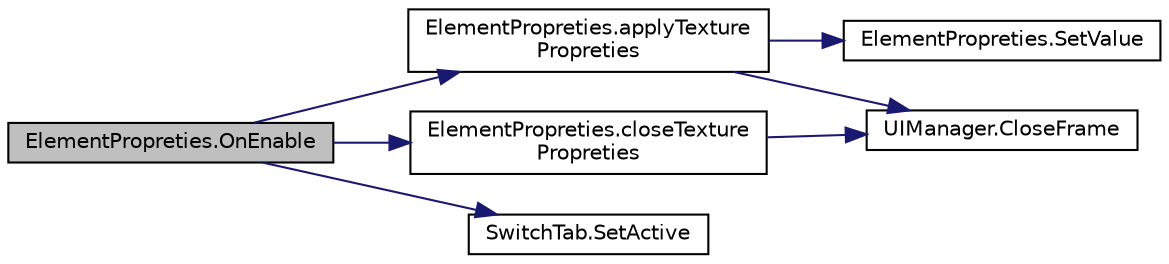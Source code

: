 digraph "ElementPropreties.OnEnable"
{
  edge [fontname="Helvetica",fontsize="10",labelfontname="Helvetica",labelfontsize="10"];
  node [fontname="Helvetica",fontsize="10",shape=record];
  rankdir="LR";
  Node9 [label="ElementPropreties.OnEnable",height=0.2,width=0.4,color="black", fillcolor="grey75", style="filled", fontcolor="black"];
  Node9 -> Node10 [color="midnightblue",fontsize="10",style="solid",fontname="Helvetica"];
  Node10 [label="ElementPropreties.applyTexture\lPropreties",height=0.2,width=0.4,color="black", fillcolor="white", style="filled",URL="$class_element_propreties.html#a8d34b8dffb43f2e46a13d9bca33c0e5d",tooltip="Applies a texture according to the Active Tab "];
  Node10 -> Node11 [color="midnightblue",fontsize="10",style="solid",fontname="Helvetica"];
  Node11 [label="ElementPropreties.SetValue",height=0.2,width=0.4,color="black", fillcolor="white", style="filled",URL="$class_element_propreties.html#aa983d852877fbf6fd755555db30be93c",tooltip="Returns a converted string from an inputfield "];
  Node10 -> Node12 [color="midnightblue",fontsize="10",style="solid",fontname="Helvetica"];
  Node12 [label="UIManager.CloseFrame",height=0.2,width=0.4,color="black", fillcolor="white", style="filled",URL="$class_u_i_manager.html#af87d963218bbc32aaa369122fae18f6b",tooltip="Closes the curent open frame "];
  Node9 -> Node13 [color="midnightblue",fontsize="10",style="solid",fontname="Helvetica"];
  Node13 [label="ElementPropreties.closeTexture\lPropreties",height=0.2,width=0.4,color="black", fillcolor="white", style="filled",URL="$class_element_propreties.html#a9cfc8f03dd658fbe38065e6d997ed283",tooltip="Closes the propreties frame "];
  Node13 -> Node12 [color="midnightblue",fontsize="10",style="solid",fontname="Helvetica"];
  Node9 -> Node14 [color="midnightblue",fontsize="10",style="solid",fontname="Helvetica"];
  Node14 [label="SwitchTab.SetActive",height=0.2,width=0.4,color="black", fillcolor="white", style="filled",URL="$class_switch_tab.html#a96d402a75936bcc5b55c4b29bb85af29",tooltip="Set a specific tab active via its name "];
}
